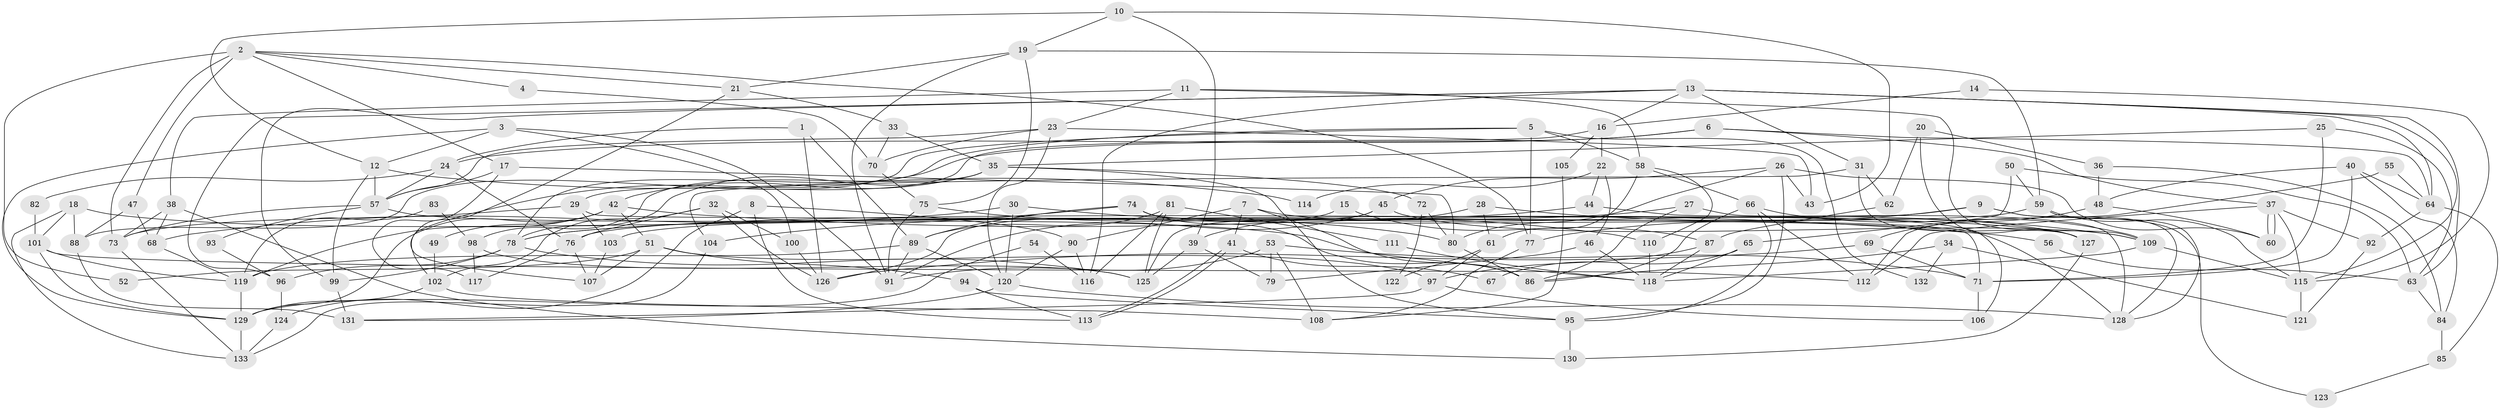 // Generated by graph-tools (version 1.1) at 2025/51/03/09/25 04:51:03]
// undirected, 133 vertices, 266 edges
graph export_dot {
graph [start="1"]
  node [color=gray90,style=filled];
  1;
  2;
  3;
  4;
  5;
  6;
  7;
  8;
  9;
  10;
  11;
  12;
  13;
  14;
  15;
  16;
  17;
  18;
  19;
  20;
  21;
  22;
  23;
  24;
  25;
  26;
  27;
  28;
  29;
  30;
  31;
  32;
  33;
  34;
  35;
  36;
  37;
  38;
  39;
  40;
  41;
  42;
  43;
  44;
  45;
  46;
  47;
  48;
  49;
  50;
  51;
  52;
  53;
  54;
  55;
  56;
  57;
  58;
  59;
  60;
  61;
  62;
  63;
  64;
  65;
  66;
  67;
  68;
  69;
  70;
  71;
  72;
  73;
  74;
  75;
  76;
  77;
  78;
  79;
  80;
  81;
  82;
  83;
  84;
  85;
  86;
  87;
  88;
  89;
  90;
  91;
  92;
  93;
  94;
  95;
  96;
  97;
  98;
  99;
  100;
  101;
  102;
  103;
  104;
  105;
  106;
  107;
  108;
  109;
  110;
  111;
  112;
  113;
  114;
  115;
  116;
  117;
  118;
  119;
  120;
  121;
  122;
  123;
  124;
  125;
  126;
  127;
  128;
  129;
  130;
  131;
  132;
  133;
  1 -- 89;
  1 -- 24;
  1 -- 126;
  2 -- 73;
  2 -- 47;
  2 -- 4;
  2 -- 17;
  2 -- 21;
  2 -- 52;
  2 -- 77;
  3 -- 12;
  3 -- 129;
  3 -- 91;
  3 -- 100;
  4 -- 70;
  5 -- 77;
  5 -- 58;
  5 -- 78;
  5 -- 88;
  5 -- 132;
  6 -- 37;
  6 -- 64;
  6 -- 24;
  6 -- 102;
  7 -- 127;
  7 -- 86;
  7 -- 41;
  7 -- 90;
  8 -- 90;
  8 -- 113;
  8 -- 124;
  9 -- 128;
  9 -- 76;
  9 -- 77;
  9 -- 123;
  10 -- 43;
  10 -- 19;
  10 -- 12;
  10 -- 39;
  11 -- 109;
  11 -- 23;
  11 -- 38;
  11 -- 58;
  12 -- 57;
  12 -- 99;
  12 -- 114;
  13 -- 99;
  13 -- 116;
  13 -- 16;
  13 -- 31;
  13 -- 63;
  13 -- 64;
  13 -- 96;
  13 -- 115;
  14 -- 16;
  14 -- 115;
  15 -- 87;
  15 -- 126;
  16 -- 29;
  16 -- 22;
  16 -- 105;
  17 -- 57;
  17 -- 80;
  17 -- 117;
  18 -- 133;
  18 -- 88;
  18 -- 101;
  18 -- 118;
  19 -- 75;
  19 -- 21;
  19 -- 59;
  19 -- 91;
  20 -- 127;
  20 -- 62;
  20 -- 36;
  21 -- 107;
  21 -- 33;
  22 -- 46;
  22 -- 44;
  22 -- 114;
  23 -- 70;
  23 -- 120;
  23 -- 43;
  23 -- 57;
  24 -- 76;
  24 -- 57;
  24 -- 82;
  25 -- 35;
  25 -- 71;
  25 -- 63;
  26 -- 80;
  26 -- 45;
  26 -- 43;
  26 -- 60;
  26 -- 95;
  27 -- 86;
  27 -- 78;
  27 -- 128;
  28 -- 39;
  28 -- 109;
  28 -- 61;
  29 -- 71;
  29 -- 73;
  29 -- 103;
  30 -- 120;
  30 -- 68;
  30 -- 110;
  31 -- 127;
  31 -- 62;
  31 -- 104;
  32 -- 102;
  32 -- 126;
  32 -- 76;
  32 -- 100;
  33 -- 35;
  33 -- 70;
  34 -- 121;
  34 -- 86;
  34 -- 132;
  35 -- 95;
  35 -- 42;
  35 -- 72;
  35 -- 78;
  35 -- 98;
  36 -- 48;
  36 -- 84;
  37 -- 115;
  37 -- 60;
  37 -- 60;
  37 -- 92;
  37 -- 112;
  38 -- 73;
  38 -- 68;
  38 -- 130;
  39 -- 125;
  39 -- 79;
  40 -- 84;
  40 -- 71;
  40 -- 48;
  40 -- 64;
  41 -- 113;
  41 -- 113;
  41 -- 67;
  42 -- 129;
  42 -- 51;
  42 -- 49;
  42 -- 56;
  42 -- 119;
  44 -- 78;
  44 -- 106;
  45 -- 109;
  45 -- 91;
  45 -- 125;
  46 -- 79;
  46 -- 118;
  47 -- 68;
  47 -- 88;
  48 -- 60;
  48 -- 69;
  49 -- 102;
  50 -- 63;
  50 -- 59;
  50 -- 65;
  51 -- 97;
  51 -- 107;
  51 -- 52;
  51 -- 94;
  53 -- 91;
  53 -- 71;
  53 -- 79;
  53 -- 108;
  54 -- 129;
  54 -- 116;
  55 -- 112;
  55 -- 64;
  56 -- 63;
  57 -- 73;
  57 -- 93;
  57 -- 127;
  58 -- 66;
  58 -- 61;
  58 -- 110;
  59 -- 128;
  59 -- 103;
  59 -- 115;
  61 -- 97;
  61 -- 122;
  62 -- 87;
  63 -- 84;
  64 -- 85;
  64 -- 92;
  65 -- 118;
  65 -- 67;
  66 -- 109;
  66 -- 112;
  66 -- 86;
  66 -- 95;
  68 -- 119;
  69 -- 126;
  69 -- 71;
  70 -- 75;
  71 -- 106;
  72 -- 80;
  72 -- 122;
  73 -- 133;
  74 -- 104;
  74 -- 89;
  74 -- 86;
  74 -- 128;
  75 -- 91;
  75 -- 80;
  76 -- 117;
  76 -- 107;
  77 -- 108;
  78 -- 96;
  78 -- 99;
  78 -- 125;
  80 -- 86;
  81 -- 89;
  81 -- 125;
  81 -- 111;
  81 -- 116;
  82 -- 101;
  83 -- 98;
  83 -- 119;
  84 -- 85;
  85 -- 123;
  87 -- 97;
  87 -- 118;
  88 -- 131;
  89 -- 91;
  89 -- 119;
  89 -- 120;
  90 -- 120;
  90 -- 116;
  92 -- 121;
  93 -- 96;
  94 -- 95;
  94 -- 113;
  95 -- 130;
  96 -- 124;
  97 -- 131;
  97 -- 106;
  98 -- 125;
  98 -- 117;
  99 -- 131;
  100 -- 126;
  101 -- 129;
  101 -- 112;
  101 -- 119;
  102 -- 108;
  102 -- 129;
  103 -- 107;
  104 -- 133;
  105 -- 108;
  109 -- 115;
  109 -- 118;
  110 -- 118;
  111 -- 118;
  115 -- 121;
  119 -- 129;
  120 -- 128;
  120 -- 131;
  124 -- 133;
  127 -- 130;
  129 -- 133;
}
